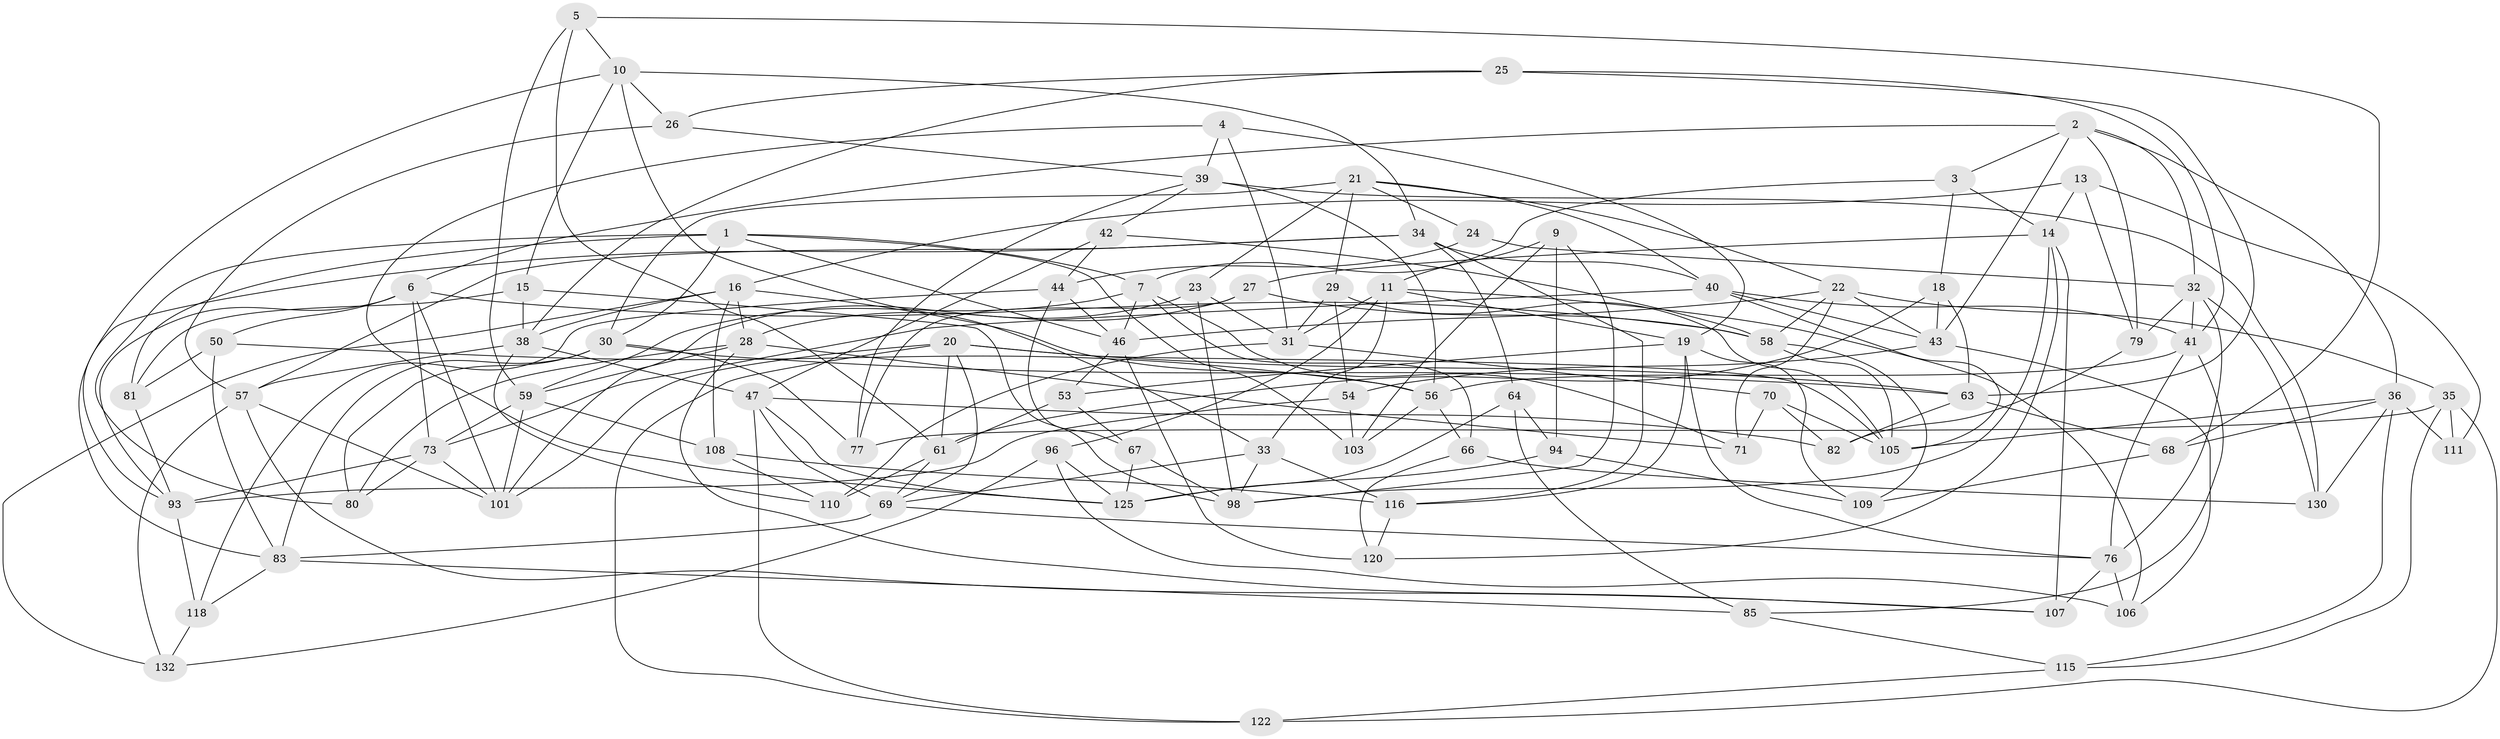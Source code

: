 // original degree distribution, {4: 1.0}
// Generated by graph-tools (version 1.1) at 2025/42/03/06/25 10:42:18]
// undirected, 88 vertices, 217 edges
graph export_dot {
graph [start="1"]
  node [color=gray90,style=filled];
  1 [super="+17"];
  2 [super="+8"];
  3;
  4;
  5;
  6 [super="+52"];
  7 [super="+12"];
  9;
  10 [super="+129"];
  11 [super="+119"];
  13;
  14 [super="+55"];
  15;
  16 [super="+91"];
  18;
  19 [super="+124"];
  20 [super="+65"];
  21 [super="+45"];
  22 [super="+48"];
  23;
  24;
  25;
  26;
  27;
  28 [super="+100"];
  29;
  30 [super="+60"];
  31 [super="+131"];
  32 [super="+62"];
  33 [super="+37"];
  34 [super="+102"];
  35 [super="+117"];
  36 [super="+123"];
  38 [super="+86"];
  39 [super="+104"];
  40 [super="+126"];
  41 [super="+49"];
  42;
  43 [super="+92"];
  44 [super="+88"];
  46 [super="+72"];
  47 [super="+51"];
  50;
  53;
  54;
  56 [super="+78"];
  57 [super="+97"];
  58 [super="+75"];
  59 [super="+84"];
  61 [super="+113"];
  63 [super="+90"];
  64;
  66;
  67;
  68;
  69 [super="+74"];
  70;
  71;
  73 [super="+87"];
  76 [super="+89"];
  77;
  79;
  80;
  81;
  82;
  83 [super="+99"];
  85;
  93 [super="+95"];
  94;
  96;
  98 [super="+114"];
  101 [super="+121"];
  103;
  105 [super="+112"];
  106;
  107;
  108;
  109;
  110;
  111;
  115;
  116 [super="+128"];
  118;
  120;
  122;
  125 [super="+127"];
  130;
  132;
  1 -- 46;
  1 -- 7;
  1 -- 80;
  1 -- 81;
  1 -- 103;
  1 -- 30;
  2 -- 3;
  2 -- 6;
  2 -- 36;
  2 -- 43;
  2 -- 79;
  2 -- 32;
  3 -- 18;
  3 -- 7;
  3 -- 14;
  4 -- 39;
  4 -- 125;
  4 -- 31;
  4 -- 19;
  5 -- 61;
  5 -- 59;
  5 -- 68;
  5 -- 10;
  6 -- 58;
  6 -- 73;
  6 -- 50;
  6 -- 93;
  6 -- 101;
  7 -- 71;
  7 -- 66;
  7 -- 46;
  7 -- 59;
  9 -- 94;
  9 -- 11;
  9 -- 103;
  9 -- 98;
  10 -- 34;
  10 -- 83;
  10 -- 26;
  10 -- 15;
  10 -- 33;
  11 -- 96;
  11 -- 33;
  11 -- 106;
  11 -- 31;
  11 -- 19;
  13 -- 79;
  13 -- 14;
  13 -- 16;
  13 -- 111;
  14 -- 120;
  14 -- 107;
  14 -- 27;
  14 -- 98;
  15 -- 81;
  15 -- 98;
  15 -- 38;
  16 -- 108;
  16 -- 56;
  16 -- 132;
  16 -- 28;
  16 -- 38;
  18 -- 43;
  18 -- 61;
  18 -- 63;
  19 -- 76;
  19 -- 53;
  19 -- 109;
  19 -- 116;
  20 -- 63;
  20 -- 61;
  20 -- 122;
  20 -- 105;
  20 -- 69;
  20 -- 101;
  21 -- 22;
  21 -- 40;
  21 -- 24;
  21 -- 29;
  21 -- 30;
  21 -- 23;
  22 -- 43;
  22 -- 46;
  22 -- 58;
  22 -- 35;
  22 -- 71;
  23 -- 101;
  23 -- 31;
  23 -- 98;
  24 -- 44 [weight=2];
  24 -- 32;
  25 -- 26;
  25 -- 41;
  25 -- 63;
  25 -- 38;
  26 -- 57;
  26 -- 39;
  27 -- 28;
  27 -- 77;
  27 -- 58;
  28 -- 59;
  28 -- 107;
  28 -- 80;
  28 -- 71;
  29 -- 54;
  29 -- 31;
  29 -- 105;
  30 -- 77;
  30 -- 83;
  30 -- 63;
  30 -- 80;
  31 -- 110;
  31 -- 70;
  32 -- 130;
  32 -- 41;
  32 -- 79;
  32 -- 76;
  33 -- 98;
  33 -- 116 [weight=2];
  33 -- 69;
  34 -- 57;
  34 -- 64;
  34 -- 40;
  34 -- 116;
  34 -- 93;
  35 -- 115;
  35 -- 111 [weight=2];
  35 -- 122;
  35 -- 77;
  36 -- 111;
  36 -- 115;
  36 -- 130;
  36 -- 68;
  36 -- 105;
  38 -- 47;
  38 -- 110;
  38 -- 57;
  39 -- 56;
  39 -- 42;
  39 -- 130;
  39 -- 77;
  40 -- 105;
  40 -- 41;
  40 -- 43;
  40 -- 73;
  41 -- 76;
  41 -- 85;
  41 -- 56;
  42 -- 47;
  42 -- 44;
  42 -- 58;
  43 -- 54;
  43 -- 106;
  44 -- 67;
  44 -- 118;
  44 -- 46;
  46 -- 120;
  46 -- 53;
  47 -- 82;
  47 -- 122;
  47 -- 69;
  47 -- 125;
  50 -- 56;
  50 -- 81;
  50 -- 83;
  53 -- 67;
  53 -- 61;
  54 -- 103;
  54 -- 93;
  56 -- 66;
  56 -- 103;
  57 -- 132;
  57 -- 107;
  57 -- 101;
  58 -- 109;
  58 -- 105;
  59 -- 108;
  59 -- 73;
  59 -- 101;
  61 -- 110;
  61 -- 69;
  63 -- 82;
  63 -- 68;
  64 -- 85;
  64 -- 94;
  64 -- 125;
  66 -- 130;
  66 -- 120;
  67 -- 98;
  67 -- 125;
  68 -- 109;
  69 -- 76;
  69 -- 83;
  70 -- 71;
  70 -- 82;
  70 -- 105;
  73 -- 80;
  73 -- 101;
  73 -- 93;
  76 -- 106;
  76 -- 107;
  79 -- 82;
  81 -- 93;
  83 -- 85;
  83 -- 118;
  85 -- 115;
  93 -- 118;
  94 -- 109;
  94 -- 125;
  96 -- 132;
  96 -- 106;
  96 -- 125;
  108 -- 110;
  108 -- 116;
  115 -- 122;
  116 -- 120;
  118 -- 132;
}
